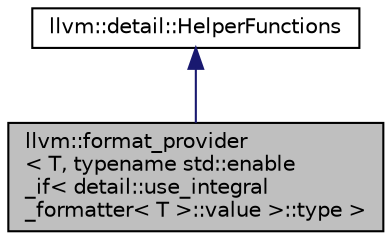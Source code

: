 digraph "llvm::format_provider&lt; T, typename std::enable_if&lt; detail::use_integral_formatter&lt; T &gt;::value &gt;::type &gt;"
{
 // LATEX_PDF_SIZE
  bgcolor="transparent";
  edge [fontname="Helvetica",fontsize="10",labelfontname="Helvetica",labelfontsize="10"];
  node [fontname="Helvetica",fontsize="10",shape="box"];
  Node1 [label="llvm::format_provider\l\< T, typename std::enable\l_if\< detail::use_integral\l_formatter\< T \>::value \>::type \>",height=0.2,width=0.4,color="black", fillcolor="grey75", style="filled", fontcolor="black",tooltip="Implementation of format_provider<T> for integral arithmetic types."];
  Node2 -> Node1 [dir="back",color="midnightblue",fontsize="10",style="solid",fontname="Helvetica"];
  Node2 [label="llvm::detail::HelperFunctions",height=0.2,width=0.4,color="black",URL="$classllvm_1_1detail_1_1HelperFunctions.html",tooltip=" "];
}
